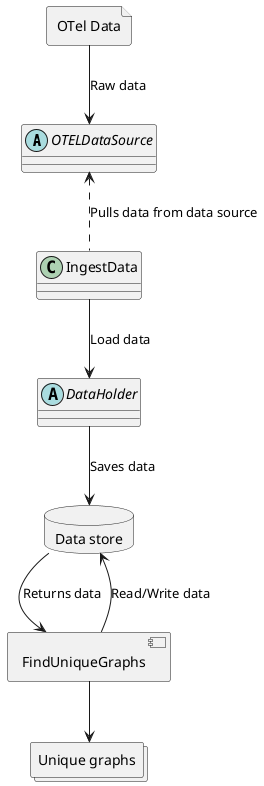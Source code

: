 @startuml
allowmixing

abstract class OTELDataSource
abstract class DataHolder

file "OTel Data" as otelData

database "Data store" as db

collections "Unique graphs" as unique_graphs

class IngestData
component FindUniqueGraphs

OTELDataSource <.. IngestData : Pulls data from data source

otelData --> OTELDataSource : Raw data
IngestData --> DataHolder : Load data
DataHolder --> db : Saves data
FindUniqueGraphs --> db : Read/Write data
db --> FindUniqueGraphs : Returns data
FindUniqueGraphs --> unique_graphs
@enduml
